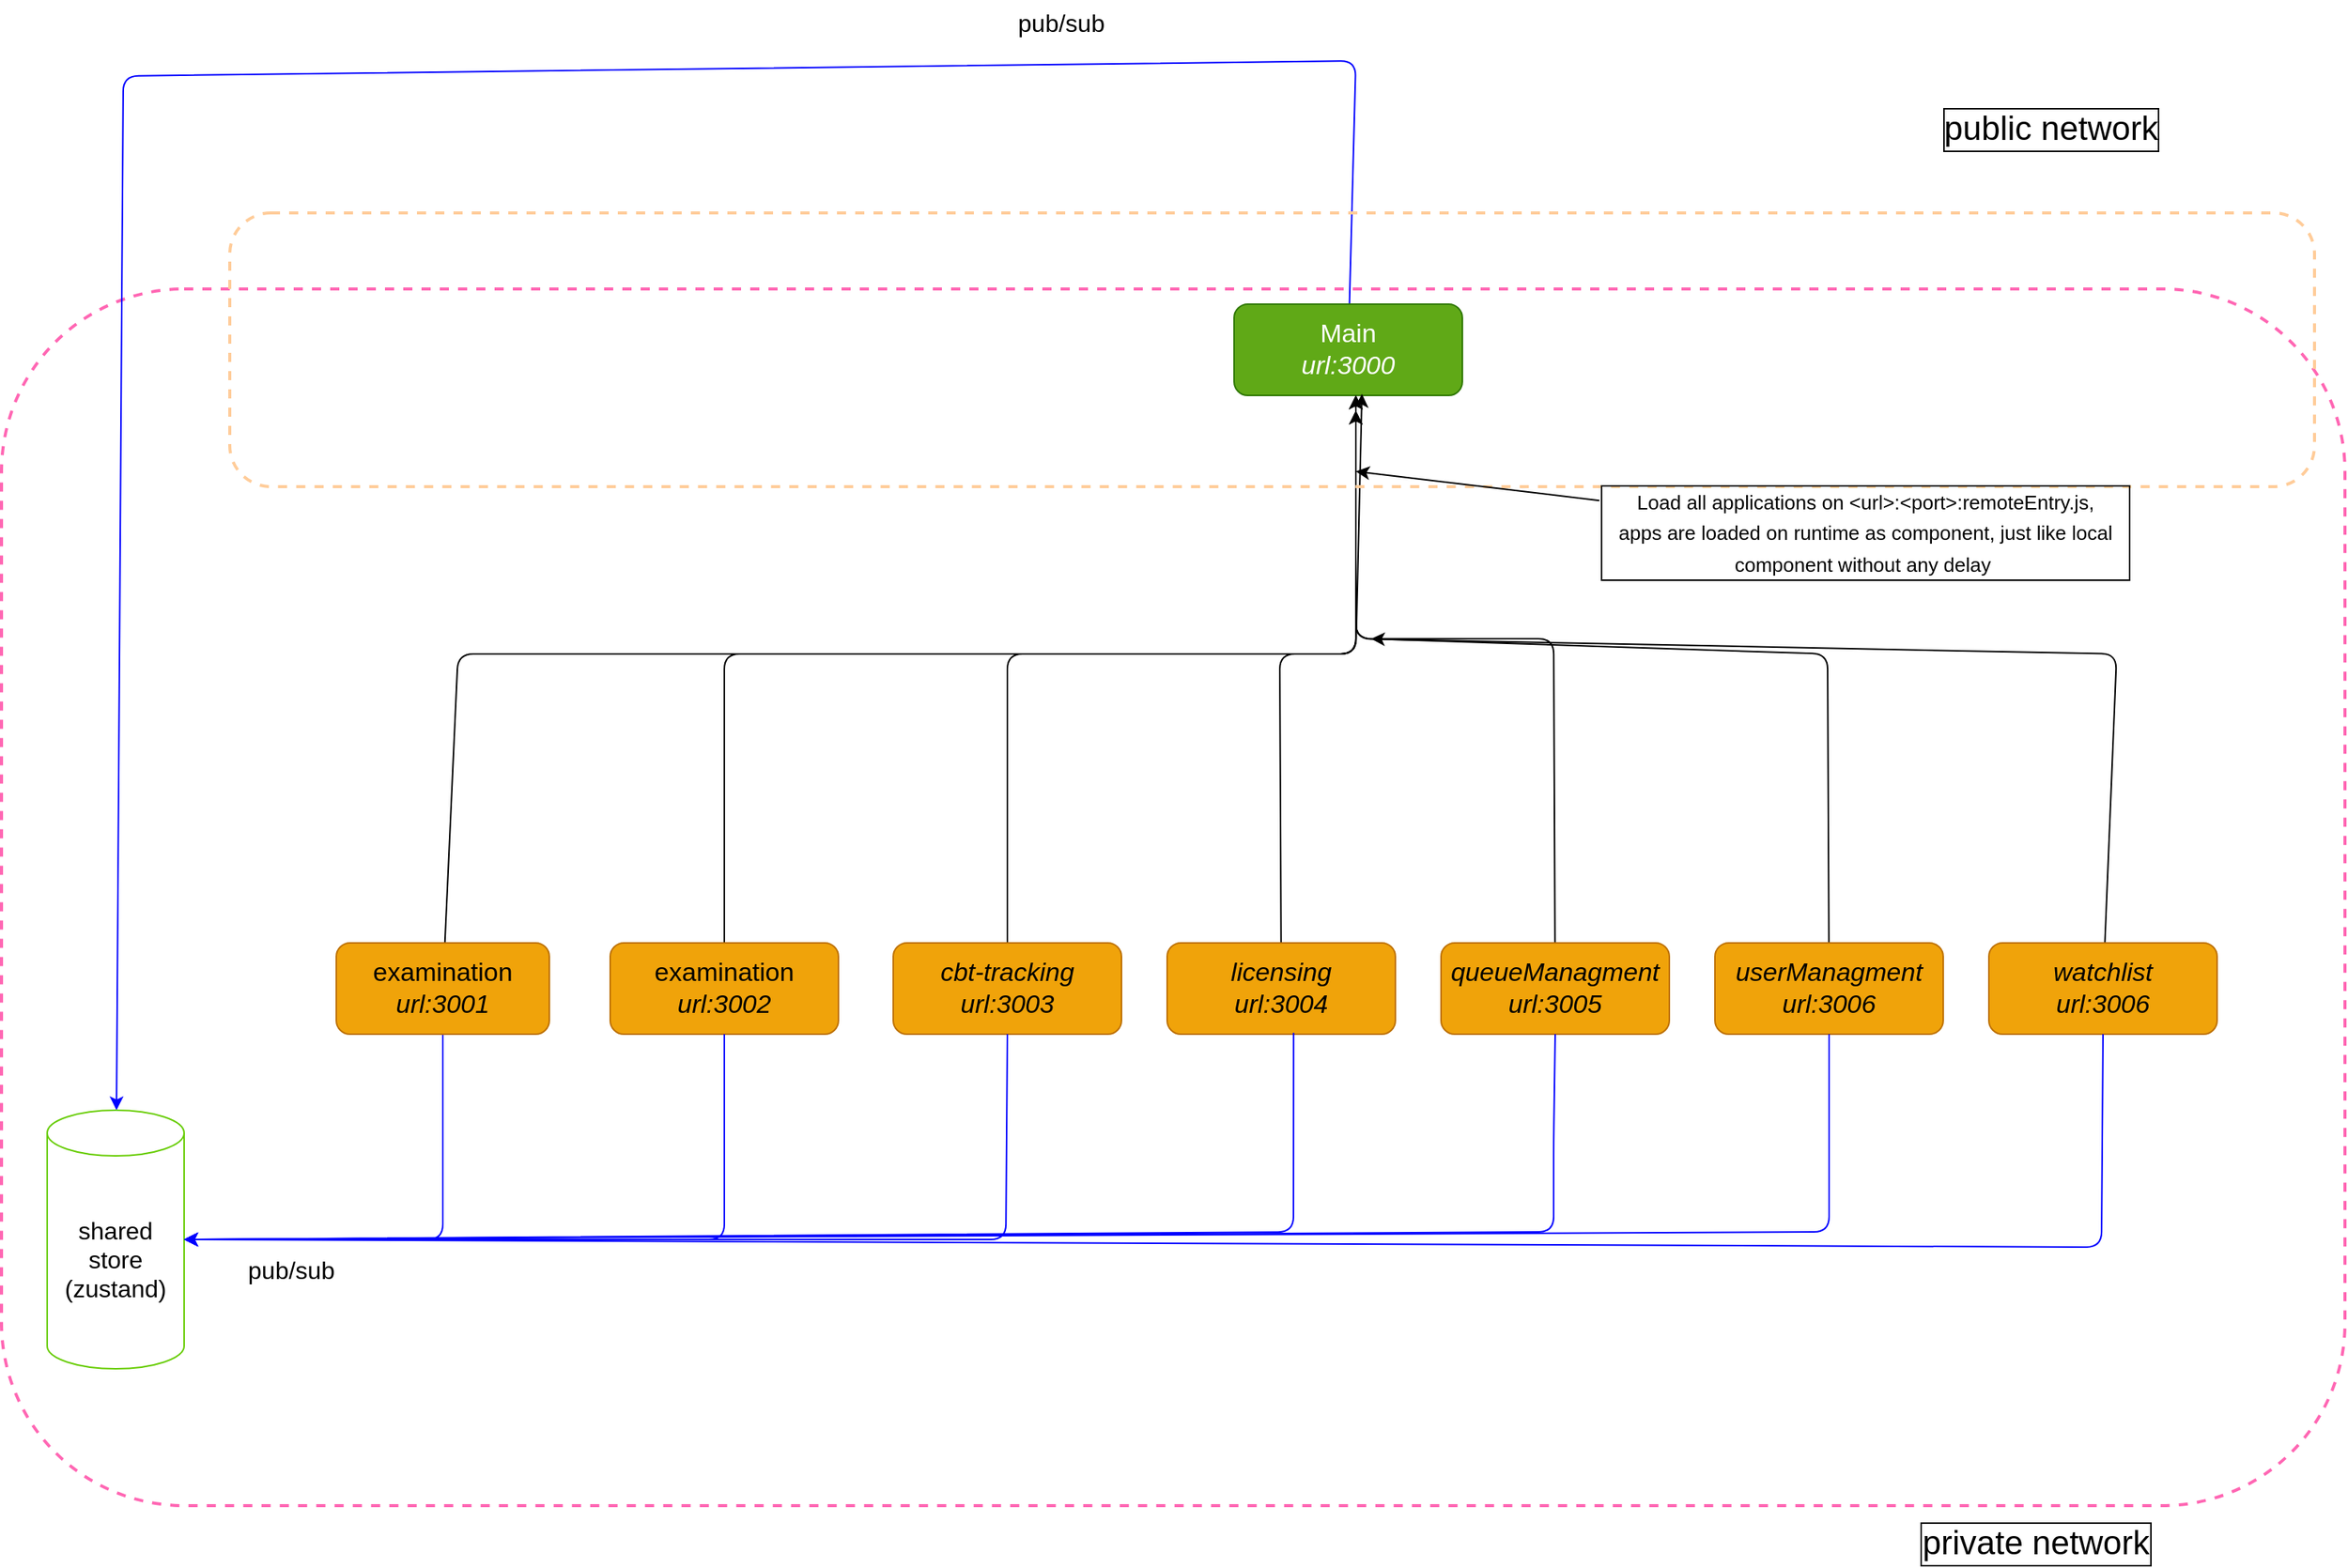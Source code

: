 <mxfile>
    <diagram id="2CBX0wtHWyS0qf3tyen5" name="Page-1">
        <mxGraphModel dx="356" dy="1637" grid="1" gridSize="10" guides="1" tooltips="1" connect="1" arrows="1" fold="1" page="1" pageScale="1" pageWidth="850" pageHeight="1100" math="0" shadow="0">
            <root>
                <mxCell id="0"/>
                <mxCell id="1" parent="0"/>
                <mxCell id="9-_hydQNHb6ciOe1Rixf-29" value="" style="rounded=1;whiteSpace=wrap;html=1;labelBackgroundColor=default;labelBorderColor=default;fontSize=13;fontColor=#000000;fillColor=none;strokeColor=#FF66B3;dashed=1;strokeWidth=2;" vertex="1" parent="1">
                    <mxGeometry x="90" y="-860" width="1540" height="800" as="geometry"/>
                </mxCell>
                <mxCell id="9-_hydQNHb6ciOe1Rixf-37" style="edgeStyle=none;html=1;fontSize=16;fontColor=#FFFFFF;strokeColor=#0000FF;" edge="1" parent="1" source="2" target="9-_hydQNHb6ciOe1Rixf-36">
                    <mxGeometry relative="1" as="geometry">
                        <Array as="points">
                            <mxPoint x="980" y="-1010"/>
                            <mxPoint x="170" y="-1000"/>
                        </Array>
                    </mxGeometry>
                </mxCell>
                <mxCell id="2" value="&lt;font style=&quot;font-size: 17px;&quot;&gt;Main&lt;br&gt;&lt;i&gt;url:3000&lt;/i&gt;&lt;br&gt;&lt;/font&gt;" style="rounded=1;whiteSpace=wrap;html=1;fillColor=#60a917;fontColor=#ffffff;strokeColor=#2D7600;" vertex="1" parent="1">
                    <mxGeometry x="900" y="-850" width="150" height="60" as="geometry"/>
                </mxCell>
                <mxCell id="9-_hydQNHb6ciOe1Rixf-14" style="edgeStyle=none;html=1;entryX=0.56;entryY=0.983;entryDx=0;entryDy=0;entryPerimeter=0;fontSize=17;strokeColor=#000000;" edge="1" parent="1" source="3" target="2">
                    <mxGeometry relative="1" as="geometry">
                        <Array as="points">
                            <mxPoint x="390" y="-620"/>
                            <mxPoint x="980" y="-620"/>
                        </Array>
                    </mxGeometry>
                </mxCell>
                <mxCell id="9-_hydQNHb6ciOe1Rixf-51" style="edgeStyle=none;html=1;entryX=1;entryY=0.5;entryDx=0;entryDy=0;entryPerimeter=0;strokeColor=#0000FF;fontSize=16;fontColor=#FFFFFF;" edge="1" parent="1" source="3" target="9-_hydQNHb6ciOe1Rixf-36">
                    <mxGeometry relative="1" as="geometry">
                        <Array as="points">
                            <mxPoint x="380" y="-235"/>
                        </Array>
                    </mxGeometry>
                </mxCell>
                <mxCell id="3" value="examination&lt;br&gt;&lt;i&gt;url:3001&lt;/i&gt;" style="rounded=1;whiteSpace=wrap;html=1;fontSize=17;fillColor=#f0a30a;fontColor=#000000;strokeColor=#BD7000;" vertex="1" parent="1">
                    <mxGeometry x="310" y="-430" width="140" height="60" as="geometry"/>
                </mxCell>
                <mxCell id="9-_hydQNHb6ciOe1Rixf-16" style="edgeStyle=none;html=1;fontSize=17;strokeColor=#000000;" edge="1" parent="1" source="5">
                    <mxGeometry relative="1" as="geometry">
                        <mxPoint x="980" y="-780" as="targetPoint"/>
                        <Array as="points">
                            <mxPoint x="565" y="-620"/>
                            <mxPoint x="980" y="-620"/>
                        </Array>
                    </mxGeometry>
                </mxCell>
                <mxCell id="5" value="examination&lt;br&gt;&lt;i&gt;url:3002&lt;/i&gt;" style="rounded=1;whiteSpace=wrap;html=1;fontSize=17;fillColor=#f0a30a;fontColor=#000000;strokeColor=#BD7000;" vertex="1" parent="1">
                    <mxGeometry x="490" y="-430" width="150" height="60" as="geometry"/>
                </mxCell>
                <mxCell id="9-_hydQNHb6ciOe1Rixf-17" style="edgeStyle=none;html=1;fontSize=17;strokeColor=#000000;" edge="1" parent="1" source="6">
                    <mxGeometry relative="1" as="geometry">
                        <mxPoint x="980" y="-790" as="targetPoint"/>
                        <Array as="points">
                            <mxPoint x="751" y="-620"/>
                            <mxPoint x="980" y="-620"/>
                        </Array>
                    </mxGeometry>
                </mxCell>
                <mxCell id="6" value="&lt;i&gt;cbt-tracking&lt;br&gt;url:3003&lt;/i&gt;" style="rounded=1;whiteSpace=wrap;html=1;fontSize=17;fillColor=#f0a30a;fontColor=#000000;strokeColor=#BD7000;" vertex="1" parent="1">
                    <mxGeometry x="676" y="-430" width="150" height="60" as="geometry"/>
                </mxCell>
                <mxCell id="9-_hydQNHb6ciOe1Rixf-18" style="edgeStyle=none;html=1;fontSize=17;strokeColor=#000000;" edge="1" parent="1" source="7">
                    <mxGeometry relative="1" as="geometry">
                        <mxPoint x="980" y="-780" as="targetPoint"/>
                        <Array as="points">
                            <mxPoint x="930" y="-620"/>
                            <mxPoint x="980" y="-620"/>
                        </Array>
                    </mxGeometry>
                </mxCell>
                <mxCell id="7" value="&lt;i&gt;licensing&lt;br&gt;url:3004&lt;/i&gt;" style="rounded=1;whiteSpace=wrap;html=1;fontSize=17;fillColor=#f0a30a;fontColor=#000000;strokeColor=#BD7000;" vertex="1" parent="1">
                    <mxGeometry x="856" y="-430" width="150" height="60" as="geometry"/>
                </mxCell>
                <mxCell id="9-_hydQNHb6ciOe1Rixf-19" style="edgeStyle=none;html=1;fontSize=17;strokeColor=#000000;" edge="1" parent="1" source="9-_hydQNHb6ciOe1Rixf-7">
                    <mxGeometry relative="1" as="geometry">
                        <mxPoint x="980" y="-790" as="targetPoint"/>
                        <Array as="points">
                            <mxPoint x="1110" y="-630"/>
                            <mxPoint x="980" y="-630"/>
                        </Array>
                    </mxGeometry>
                </mxCell>
                <mxCell id="9-_hydQNHb6ciOe1Rixf-7" value="&lt;i&gt;queueManagment&lt;br&gt;url:3005&lt;/i&gt;" style="rounded=1;whiteSpace=wrap;html=1;fontSize=17;fillColor=#f0a30a;fontColor=#000000;strokeColor=#BD7000;" vertex="1" parent="1">
                    <mxGeometry x="1036" y="-430" width="150" height="60" as="geometry"/>
                </mxCell>
                <mxCell id="9-_hydQNHb6ciOe1Rixf-20" style="edgeStyle=none;html=1;fontSize=17;strokeColor=#000000;" edge="1" parent="1" source="9-_hydQNHb6ciOe1Rixf-10">
                    <mxGeometry relative="1" as="geometry">
                        <mxPoint x="990" y="-630" as="targetPoint"/>
                        <Array as="points">
                            <mxPoint x="1290" y="-620"/>
                        </Array>
                    </mxGeometry>
                </mxCell>
                <mxCell id="9-_hydQNHb6ciOe1Rixf-10" value="&lt;i&gt;userManagment&lt;br&gt;url:3006&lt;/i&gt;" style="rounded=1;whiteSpace=wrap;html=1;fontSize=17;fillColor=#f0a30a;fontColor=#000000;strokeColor=#BD7000;" vertex="1" parent="1">
                    <mxGeometry x="1216" y="-430" width="150" height="60" as="geometry"/>
                </mxCell>
                <mxCell id="9-_hydQNHb6ciOe1Rixf-21" style="edgeStyle=none;html=1;fontSize=17;strokeColor=#000000;" edge="1" parent="1" source="9-_hydQNHb6ciOe1Rixf-11">
                    <mxGeometry relative="1" as="geometry">
                        <mxPoint x="980" y="-790" as="targetPoint"/>
                        <Array as="points">
                            <mxPoint x="1480" y="-620"/>
                            <mxPoint x="980" y="-630"/>
                        </Array>
                    </mxGeometry>
                </mxCell>
                <mxCell id="9-_hydQNHb6ciOe1Rixf-11" value="&lt;i&gt;watchlist&lt;br&gt;url:3006&lt;/i&gt;" style="rounded=1;whiteSpace=wrap;html=1;fontSize=17;fillColor=#f0a30a;fontColor=#000000;strokeColor=#BD7000;" vertex="1" parent="1">
                    <mxGeometry x="1396" y="-430" width="150" height="60" as="geometry"/>
                </mxCell>
                <mxCell id="9-_hydQNHb6ciOe1Rixf-33" value="" style="rounded=1;whiteSpace=wrap;html=1;labelBackgroundColor=none;labelBorderColor=none;fontSize=16;fontColor=#FFFFFF;fillColor=none;strokeColor=#FFCC99;dashed=1;strokeWidth=2;" vertex="1" parent="1">
                    <mxGeometry x="240" y="-910" width="1370" height="180" as="geometry"/>
                </mxCell>
                <mxCell id="9-_hydQNHb6ciOe1Rixf-28" style="edgeStyle=none;html=1;fontSize=13;fontColor=#000000;" edge="1" parent="1" source="9-_hydQNHb6ciOe1Rixf-27">
                    <mxGeometry relative="1" as="geometry">
                        <mxPoint x="980" y="-740" as="targetPoint"/>
                    </mxGeometry>
                </mxCell>
                <mxCell id="9-_hydQNHb6ciOe1Rixf-27" value="&lt;font style=&quot;font-size: 13px;&quot;&gt;Load all applications on &amp;lt;url&amp;gt;:&amp;lt;port&amp;gt;:remoteEntry.js,&lt;br&gt;apps are loaded on runtime as component, just like local component without any delay&amp;nbsp;&lt;br&gt;&lt;/font&gt;" style="text;html=1;strokeColor=none;fillColor=none;align=center;verticalAlign=middle;whiteSpace=wrap;rounded=0;labelBackgroundColor=none;fontSize=17;labelBorderColor=default;fontColor=#000000;" vertex="1" parent="1">
                    <mxGeometry x="1140" y="-740" width="350" height="80" as="geometry"/>
                </mxCell>
                <mxCell id="9-_hydQNHb6ciOe1Rixf-34" value="public network" style="text;html=1;strokeColor=none;fillColor=none;align=center;verticalAlign=middle;whiteSpace=wrap;rounded=0;labelBackgroundColor=default;labelBorderColor=default;fontSize=22;fontColor=#000000;" vertex="1" parent="1">
                    <mxGeometry x="1350" y="-980" width="174" height="30" as="geometry"/>
                </mxCell>
                <mxCell id="9-_hydQNHb6ciOe1Rixf-35" value="private network" style="text;html=1;strokeColor=none;fillColor=none;align=center;verticalAlign=middle;whiteSpace=wrap;rounded=0;labelBackgroundColor=default;labelBorderColor=default;fontSize=22;fontColor=#000000;" vertex="1" parent="1">
                    <mxGeometry x="1340" y="-50" width="174" height="30" as="geometry"/>
                </mxCell>
                <mxCell id="9-_hydQNHb6ciOe1Rixf-36" value="shared store&lt;br&gt;(zustand)" style="shape=cylinder3;whiteSpace=wrap;html=1;boundedLbl=1;backgroundOutline=1;size=15;labelBackgroundColor=none;labelBorderColor=none;strokeColor=#66CC00;fontSize=16;fillColor=none;fontColor=#000000;" vertex="1" parent="1">
                    <mxGeometry x="120" y="-320" width="90" height="170" as="geometry"/>
                </mxCell>
                <mxCell id="9-_hydQNHb6ciOe1Rixf-38" value="pub/sub" style="text;html=1;align=center;verticalAlign=middle;resizable=0;points=[];autosize=1;strokeColor=none;fillColor=none;fontSize=16;fontColor=#000000;" vertex="1" parent="1">
                    <mxGeometry x="746" y="-1050" width="80" height="30" as="geometry"/>
                </mxCell>
                <mxCell id="9-_hydQNHb6ciOe1Rixf-52" style="edgeStyle=none;html=1;entryX=1;entryY=0.5;entryDx=0;entryDy=0;entryPerimeter=0;strokeColor=#0000FF;fontSize=16;fontColor=#FFFFFF;exitX=0.5;exitY=1;exitDx=0;exitDy=0;" edge="1" parent="1" source="5" target="9-_hydQNHb6ciOe1Rixf-36">
                    <mxGeometry relative="1" as="geometry">
                        <mxPoint x="390.0" y="-360" as="sourcePoint"/>
                        <mxPoint x="180" y="-225.0" as="targetPoint"/>
                        <Array as="points">
                            <mxPoint x="565" y="-235"/>
                        </Array>
                    </mxGeometry>
                </mxCell>
                <mxCell id="9-_hydQNHb6ciOe1Rixf-53" style="edgeStyle=none;html=1;entryX=1;entryY=0.5;entryDx=0;entryDy=0;entryPerimeter=0;strokeColor=#0000FF;fontSize=16;fontColor=#FFFFFF;exitX=0.5;exitY=1;exitDx=0;exitDy=0;" edge="1" parent="1" source="6" target="9-_hydQNHb6ciOe1Rixf-36">
                    <mxGeometry relative="1" as="geometry">
                        <mxPoint x="575.0" y="-360" as="sourcePoint"/>
                        <mxPoint x="180" y="-225.0" as="targetPoint"/>
                        <Array as="points">
                            <mxPoint x="750" y="-235"/>
                        </Array>
                    </mxGeometry>
                </mxCell>
                <mxCell id="9-_hydQNHb6ciOe1Rixf-54" style="edgeStyle=none;html=1;entryX=1;entryY=0.5;entryDx=0;entryDy=0;entryPerimeter=0;strokeColor=#0000FF;fontSize=16;fontColor=#FFFFFF;exitX=0.554;exitY=0.985;exitDx=0;exitDy=0;exitPerimeter=0;" edge="1" parent="1" source="7" target="9-_hydQNHb6ciOe1Rixf-36">
                    <mxGeometry relative="1" as="geometry">
                        <mxPoint x="761" y="-360" as="sourcePoint"/>
                        <mxPoint x="180" y="-225.0" as="targetPoint"/>
                        <Array as="points">
                            <mxPoint x="939" y="-240"/>
                        </Array>
                    </mxGeometry>
                </mxCell>
                <mxCell id="9-_hydQNHb6ciOe1Rixf-55" style="edgeStyle=none;html=1;entryX=1;entryY=0.5;entryDx=0;entryDy=0;entryPerimeter=0;strokeColor=#0000FF;fontSize=16;fontColor=#FFFFFF;exitX=0.5;exitY=1;exitDx=0;exitDy=0;" edge="1" parent="1" source="9-_hydQNHb6ciOe1Rixf-7" target="9-_hydQNHb6ciOe1Rixf-36">
                    <mxGeometry relative="1" as="geometry">
                        <mxPoint x="949.1" y="-360.9" as="sourcePoint"/>
                        <mxPoint x="180" y="-225.0" as="targetPoint"/>
                        <Array as="points">
                            <mxPoint x="1110" y="-300"/>
                            <mxPoint x="1110" y="-240"/>
                        </Array>
                    </mxGeometry>
                </mxCell>
                <mxCell id="9-_hydQNHb6ciOe1Rixf-57" style="edgeStyle=none;html=1;entryX=1;entryY=0.5;entryDx=0;entryDy=0;entryPerimeter=0;strokeColor=#0000FF;fontSize=16;fontColor=#FFFFFF;exitX=0.5;exitY=1;exitDx=0;exitDy=0;" edge="1" parent="1" source="9-_hydQNHb6ciOe1Rixf-10" target="9-_hydQNHb6ciOe1Rixf-36">
                    <mxGeometry relative="1" as="geometry">
                        <mxPoint x="949.1" y="-360.9" as="sourcePoint"/>
                        <mxPoint x="180" y="-225.0" as="targetPoint"/>
                        <Array as="points">
                            <mxPoint x="1291" y="-240"/>
                        </Array>
                    </mxGeometry>
                </mxCell>
                <mxCell id="9-_hydQNHb6ciOe1Rixf-58" style="edgeStyle=none;html=1;entryX=1;entryY=0.5;entryDx=0;entryDy=0;entryPerimeter=0;strokeColor=#0000FF;fontSize=16;fontColor=#FFFFFF;exitX=0.5;exitY=1;exitDx=0;exitDy=0;" edge="1" parent="1" source="9-_hydQNHb6ciOe1Rixf-11" target="9-_hydQNHb6ciOe1Rixf-36">
                    <mxGeometry relative="1" as="geometry">
                        <mxPoint x="1301" y="-360.0" as="sourcePoint"/>
                        <mxPoint x="180" y="-225.0" as="targetPoint"/>
                        <Array as="points">
                            <mxPoint x="1470" y="-230"/>
                        </Array>
                    </mxGeometry>
                </mxCell>
                <mxCell id="9-_hydQNHb6ciOe1Rixf-59" value="pub/sub" style="text;html=1;align=center;verticalAlign=middle;resizable=0;points=[];autosize=1;strokeColor=none;fillColor=none;fontSize=16;fontColor=#000000;" vertex="1" parent="1">
                    <mxGeometry x="240" y="-230" width="80" height="30" as="geometry"/>
                </mxCell>
            </root>
        </mxGraphModel>
    </diagram>
</mxfile>